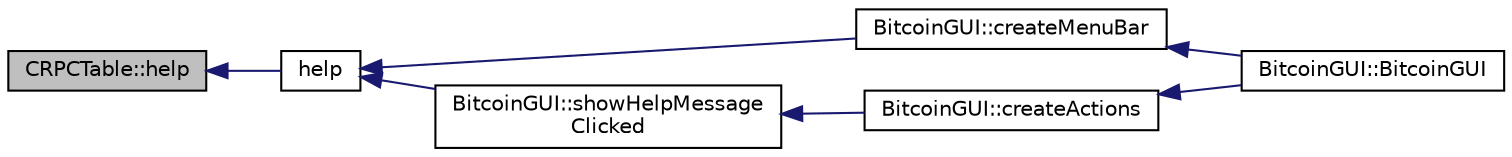 digraph "CRPCTable::help"
{
  edge [fontname="Helvetica",fontsize="10",labelfontname="Helvetica",labelfontsize="10"];
  node [fontname="Helvetica",fontsize="10",shape=record];
  rankdir="LR";
  Node12 [label="CRPCTable::help",height=0.2,width=0.4,color="black", fillcolor="grey75", style="filled", fontcolor="black"];
  Node12 -> Node13 [dir="back",color="midnightblue",fontsize="10",style="solid",fontname="Helvetica"];
  Node13 [label="help",height=0.2,width=0.4,color="black", fillcolor="white", style="filled",URL="$rpcserver_8cpp.html#a64b7a85139e261640892b6ac1a2a23aa"];
  Node13 -> Node14 [dir="back",color="midnightblue",fontsize="10",style="solid",fontname="Helvetica"];
  Node14 [label="BitcoinGUI::createMenuBar",height=0.2,width=0.4,color="black", fillcolor="white", style="filled",URL="$class_bitcoin_g_u_i.html#ad2b1493b0020942a205874cd6ba92aa3",tooltip="Create the menu bar and sub-menus. "];
  Node14 -> Node15 [dir="back",color="midnightblue",fontsize="10",style="solid",fontname="Helvetica"];
  Node15 [label="BitcoinGUI::BitcoinGUI",height=0.2,width=0.4,color="black", fillcolor="white", style="filled",URL="$class_bitcoin_g_u_i.html#a2598b4ffab4a206877bee80916cc775c"];
  Node13 -> Node16 [dir="back",color="midnightblue",fontsize="10",style="solid",fontname="Helvetica"];
  Node16 [label="BitcoinGUI::showHelpMessage\lClicked",height=0.2,width=0.4,color="black", fillcolor="white", style="filled",URL="$class_bitcoin_g_u_i.html#ad6fbd364904e1468e77f09265f7a287b",tooltip="Show help message dialog. "];
  Node16 -> Node17 [dir="back",color="midnightblue",fontsize="10",style="solid",fontname="Helvetica"];
  Node17 [label="BitcoinGUI::createActions",height=0.2,width=0.4,color="black", fillcolor="white", style="filled",URL="$class_bitcoin_g_u_i.html#a218c9f5712e5a08ebc9ce06513430bba",tooltip="Create the main UI actions. "];
  Node17 -> Node15 [dir="back",color="midnightblue",fontsize="10",style="solid",fontname="Helvetica"];
}
